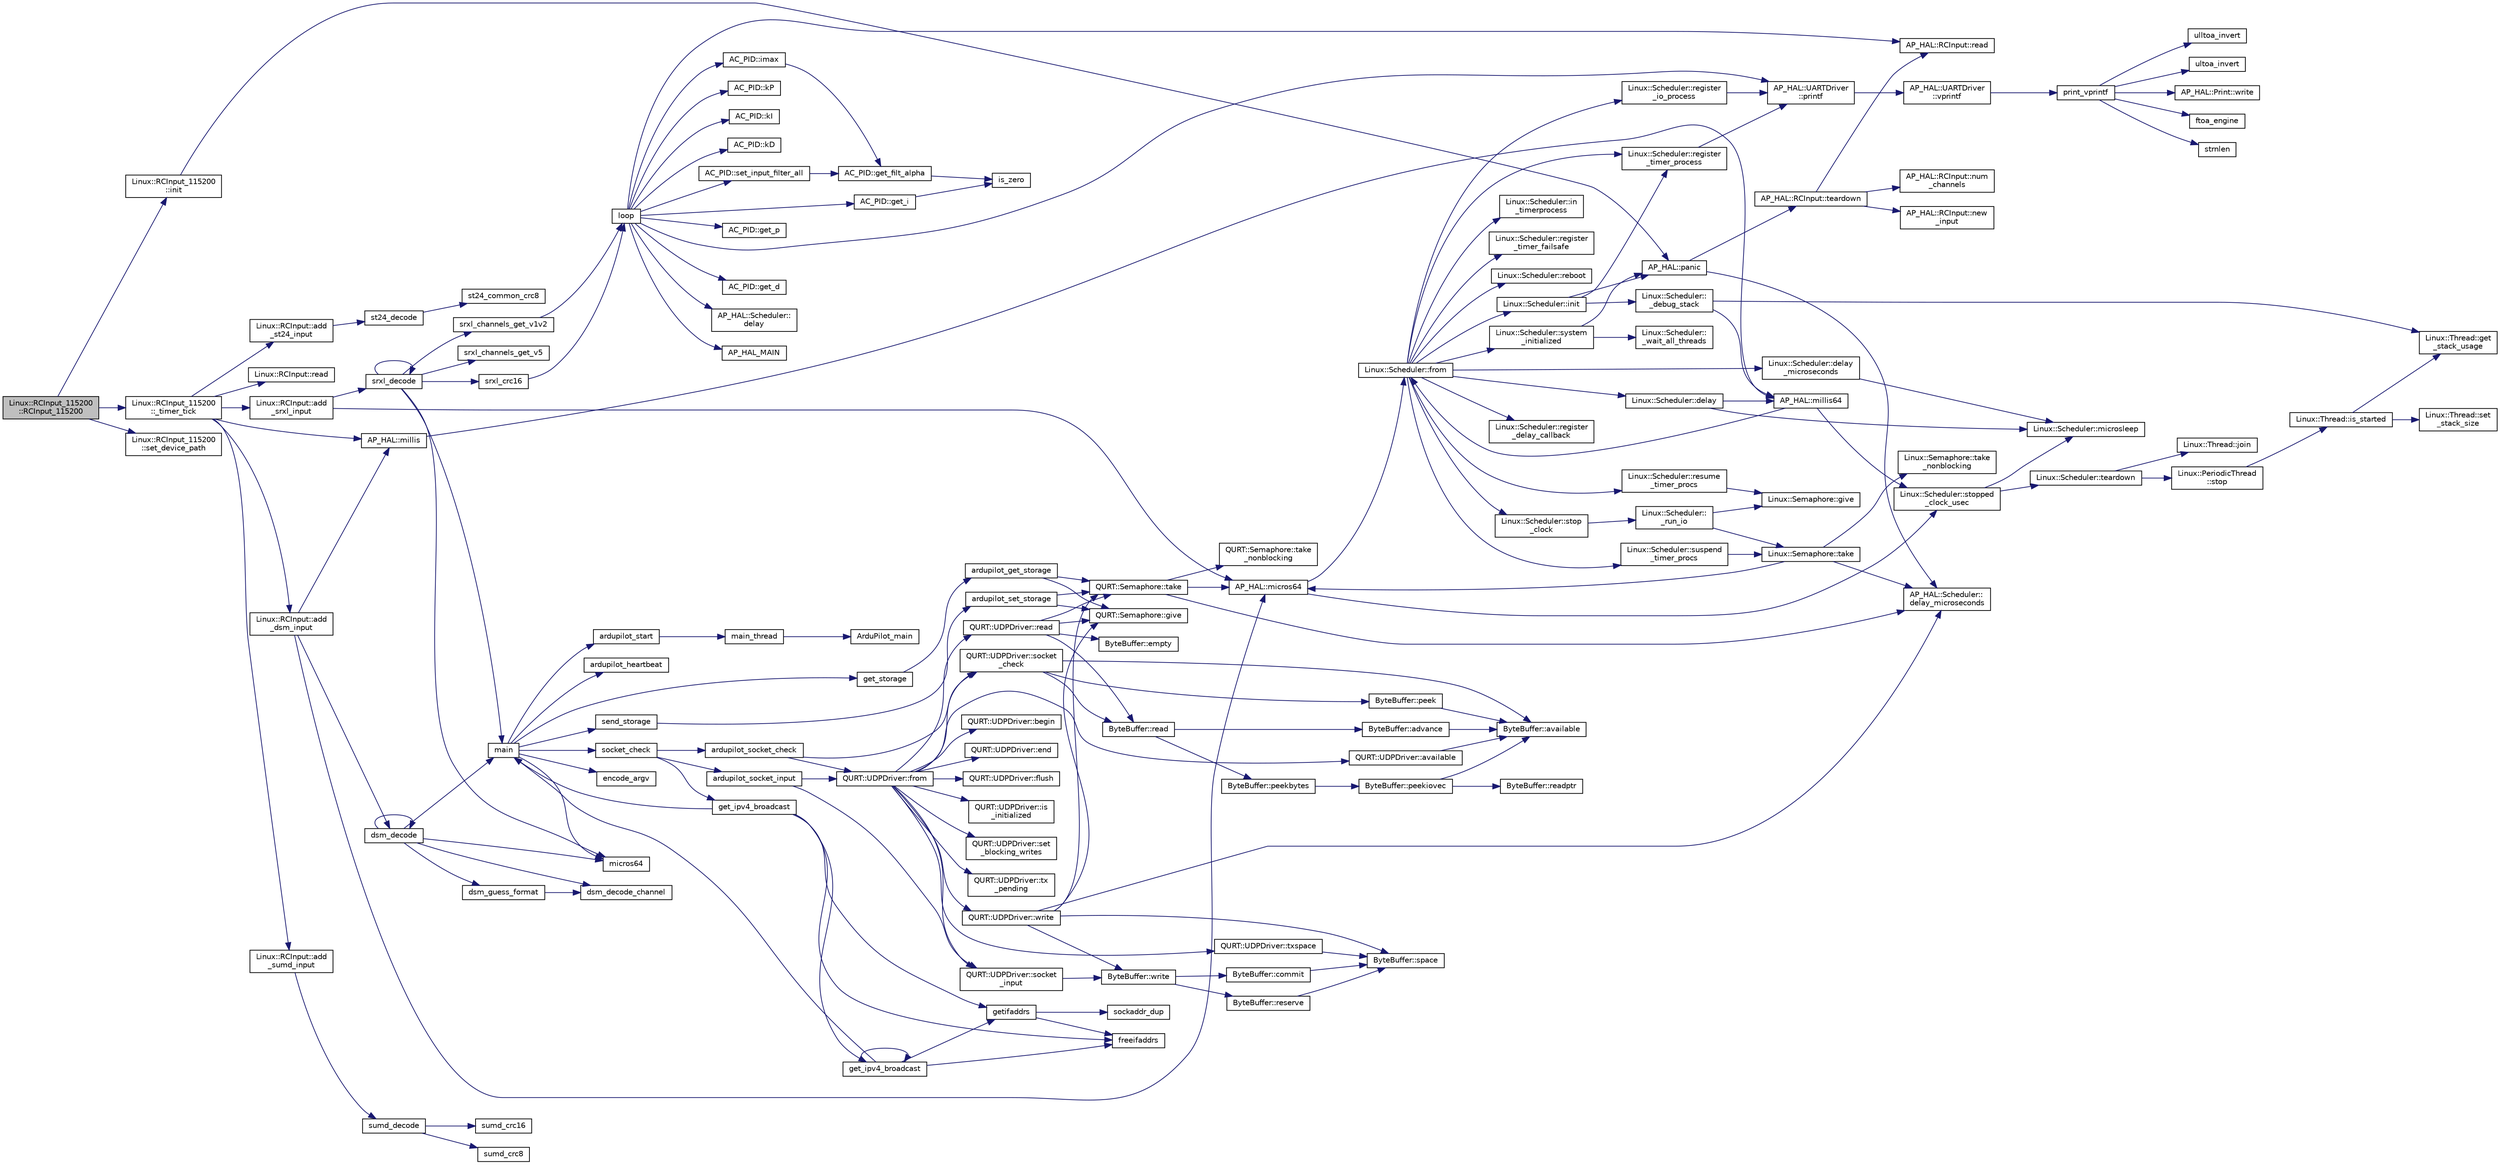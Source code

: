 digraph "Linux::RCInput_115200::RCInput_115200"
{
 // INTERACTIVE_SVG=YES
  edge [fontname="Helvetica",fontsize="10",labelfontname="Helvetica",labelfontsize="10"];
  node [fontname="Helvetica",fontsize="10",shape=record];
  rankdir="LR";
  Node1 [label="Linux::RCInput_115200\l::RCInput_115200",height=0.2,width=0.4,color="black", fillcolor="grey75", style="filled", fontcolor="black"];
  Node1 -> Node2 [color="midnightblue",fontsize="10",style="solid",fontname="Helvetica"];
  Node2 [label="Linux::RCInput_115200\l::init",height=0.2,width=0.4,color="black", fillcolor="white", style="filled",URL="$classLinux_1_1RCInput__115200.html#ac5f5962eea01817e333b68b0f2e8faf0"];
  Node2 -> Node3 [color="midnightblue",fontsize="10",style="solid",fontname="Helvetica"];
  Node3 [label="AP_HAL::panic",height=0.2,width=0.4,color="black", fillcolor="white", style="filled",URL="$namespaceAP__HAL.html#a71832f03d849a0c088f04fc98d3c8143"];
  Node3 -> Node4 [color="midnightblue",fontsize="10",style="solid",fontname="Helvetica"];
  Node4 [label="AP_HAL::RCInput::teardown",height=0.2,width=0.4,color="black", fillcolor="white", style="filled",URL="$classAP__HAL_1_1RCInput.html#a2bea13d38f2b9ae8bf5193a3a69f0a31"];
  Node4 -> Node5 [color="midnightblue",fontsize="10",style="solid",fontname="Helvetica"];
  Node5 [label="AP_HAL::RCInput::new\l_input",height=0.2,width=0.4,color="black", fillcolor="white", style="filled",URL="$classAP__HAL_1_1RCInput.html#aee1fade33080edef83dd7db0fad0f7da"];
  Node4 -> Node6 [color="midnightblue",fontsize="10",style="solid",fontname="Helvetica"];
  Node6 [label="AP_HAL::RCInput::num\l_channels",height=0.2,width=0.4,color="black", fillcolor="white", style="filled",URL="$classAP__HAL_1_1RCInput.html#ae55f959c6115c1f41783af3a2b6c4fcd"];
  Node4 -> Node7 [color="midnightblue",fontsize="10",style="solid",fontname="Helvetica"];
  Node7 [label="AP_HAL::RCInput::read",height=0.2,width=0.4,color="black", fillcolor="white", style="filled",URL="$classAP__HAL_1_1RCInput.html#a078fd7e6d2e6a899009ec674a8e03498"];
  Node3 -> Node8 [color="midnightblue",fontsize="10",style="solid",fontname="Helvetica"];
  Node8 [label="AP_HAL::Scheduler::\ldelay_microseconds",height=0.2,width=0.4,color="black", fillcolor="white", style="filled",URL="$classAP__HAL_1_1Scheduler.html#a78c4f1b1f192ac1c99544b6cc8f099b0"];
  Node1 -> Node9 [color="midnightblue",fontsize="10",style="solid",fontname="Helvetica"];
  Node9 [label="Linux::RCInput_115200\l::_timer_tick",height=0.2,width=0.4,color="black", fillcolor="white", style="filled",URL="$classLinux_1_1RCInput__115200.html#a9805846609a4810fdfa92a6354f7cb45"];
  Node9 -> Node10 [color="midnightblue",fontsize="10",style="solid",fontname="Helvetica"];
  Node10 [label="Linux::RCInput::read",height=0.2,width=0.4,color="black", fillcolor="white", style="filled",URL="$classLinux_1_1RCInput.html#ad865be8e792e722630ccfbea1d06dd3e"];
  Node9 -> Node11 [color="midnightblue",fontsize="10",style="solid",fontname="Helvetica"];
  Node11 [label="Linux::RCInput::add\l_srxl_input",height=0.2,width=0.4,color="black", fillcolor="white", style="filled",URL="$classLinux_1_1RCInput.html#a6edc4ae0ca741df8094586df888ceae1"];
  Node11 -> Node12 [color="midnightblue",fontsize="10",style="solid",fontname="Helvetica"];
  Node12 [label="AP_HAL::micros64",height=0.2,width=0.4,color="black", fillcolor="white", style="filled",URL="$namespaceAP__HAL.html#a7aa0ce7625c9680e30ff4a99940907a5"];
  Node12 -> Node13 [color="midnightblue",fontsize="10",style="solid",fontname="Helvetica"];
  Node13 [label="Linux::Scheduler::from",height=0.2,width=0.4,color="black", fillcolor="white", style="filled",URL="$classLinux_1_1Scheduler.html#a53ecaae0fdc72f85bd57c4b0cff93653"];
  Node13 -> Node14 [color="midnightblue",fontsize="10",style="solid",fontname="Helvetica"];
  Node14 [label="Linux::Scheduler::init",height=0.2,width=0.4,color="black", fillcolor="white", style="filled",URL="$classLinux_1_1Scheduler.html#a3d77c332e051c28c83fb07757e7100bd"];
  Node14 -> Node3 [color="midnightblue",fontsize="10",style="solid",fontname="Helvetica"];
  Node14 -> Node15 [color="midnightblue",fontsize="10",style="solid",fontname="Helvetica"];
  Node15 [label="Linux::Scheduler::register\l_timer_process",height=0.2,width=0.4,color="black", fillcolor="white", style="filled",URL="$classLinux_1_1Scheduler.html#a02a34a123dfebaf360f7010745e1e646"];
  Node15 -> Node16 [color="midnightblue",fontsize="10",style="solid",fontname="Helvetica"];
  Node16 [label="AP_HAL::UARTDriver\l::printf",height=0.2,width=0.4,color="black", fillcolor="white", style="filled",URL="$classAP__HAL_1_1UARTDriver.html#a6ceedc792594e59fc7d80b39a435f027"];
  Node16 -> Node17 [color="midnightblue",fontsize="10",style="solid",fontname="Helvetica"];
  Node17 [label="AP_HAL::UARTDriver\l::vprintf",height=0.2,width=0.4,color="black", fillcolor="white", style="filled",URL="$classAP__HAL_1_1UARTDriver.html#aa8abfb6d6641299472c29ac1edde559f"];
  Node17 -> Node18 [color="midnightblue",fontsize="10",style="solid",fontname="Helvetica"];
  Node18 [label="print_vprintf",height=0.2,width=0.4,color="black", fillcolor="white", style="filled",URL="$print__vprintf_8cpp.html#a1534eaeab54696df96975b56d9f49212"];
  Node18 -> Node19 [color="midnightblue",fontsize="10",style="solid",fontname="Helvetica"];
  Node19 [label="AP_HAL::Print::write",height=0.2,width=0.4,color="black", fillcolor="white", style="filled",URL="$classAP__HAL_1_1Print.html#acc65391952a43334f8f5c9bef341f501"];
  Node18 -> Node20 [color="midnightblue",fontsize="10",style="solid",fontname="Helvetica"];
  Node20 [label="ftoa_engine",height=0.2,width=0.4,color="black", fillcolor="white", style="filled",URL="$ftoa__engine_8cpp.html#a1c28234da8f20b43c85890d4bb452947"];
  Node18 -> Node21 [color="midnightblue",fontsize="10",style="solid",fontname="Helvetica"];
  Node21 [label="strnlen",height=0.2,width=0.4,color="black", fillcolor="white", style="filled",URL="$replace_8cpp.html#a880bcc7b85a09e6254691bebd5344b51"];
  Node18 -> Node22 [color="midnightblue",fontsize="10",style="solid",fontname="Helvetica"];
  Node22 [label="ulltoa_invert",height=0.2,width=0.4,color="black", fillcolor="white", style="filled",URL="$utoa__invert_8cpp.html#a34926f552460b47c414ec4d83b32815c"];
  Node18 -> Node23 [color="midnightblue",fontsize="10",style="solid",fontname="Helvetica"];
  Node23 [label="ultoa_invert",height=0.2,width=0.4,color="black", fillcolor="white", style="filled",URL="$utoa__invert_8cpp.html#a5d99bba8e697c1e11da489d88fca8559"];
  Node14 -> Node24 [color="midnightblue",fontsize="10",style="solid",fontname="Helvetica"];
  Node24 [label="Linux::Scheduler::\l_debug_stack",height=0.2,width=0.4,color="black", fillcolor="white", style="filled",URL="$classLinux_1_1Scheduler.html#a163eb7b285c95b1b1d036fc61d723910"];
  Node24 -> Node25 [color="midnightblue",fontsize="10",style="solid",fontname="Helvetica"];
  Node25 [label="AP_HAL::millis64",height=0.2,width=0.4,color="black", fillcolor="white", style="filled",URL="$namespaceAP__HAL.html#a59336c5fceaf28a76d1df1581a87a25d"];
  Node25 -> Node13 [color="midnightblue",fontsize="10",style="solid",fontname="Helvetica"];
  Node25 -> Node26 [color="midnightblue",fontsize="10",style="solid",fontname="Helvetica"];
  Node26 [label="Linux::Scheduler::stopped\l_clock_usec",height=0.2,width=0.4,color="black", fillcolor="white", style="filled",URL="$classLinux_1_1Scheduler.html#a682b4c34f330f66db5ab4aa5d96e13f9"];
  Node26 -> Node27 [color="midnightblue",fontsize="10",style="solid",fontname="Helvetica"];
  Node27 [label="Linux::Scheduler::microsleep",height=0.2,width=0.4,color="black", fillcolor="white", style="filled",URL="$classLinux_1_1Scheduler.html#a647872aff158b510c56862f51f951538"];
  Node26 -> Node28 [color="midnightblue",fontsize="10",style="solid",fontname="Helvetica"];
  Node28 [label="Linux::Scheduler::teardown",height=0.2,width=0.4,color="black", fillcolor="white", style="filled",URL="$classLinux_1_1Scheduler.html#ab373a83d818679432520ea881044b2a7"];
  Node28 -> Node29 [color="midnightblue",fontsize="10",style="solid",fontname="Helvetica"];
  Node29 [label="Linux::PeriodicThread\l::stop",height=0.2,width=0.4,color="black", fillcolor="white", style="filled",URL="$classLinux_1_1PeriodicThread.html#a136aaf6e713f63b246fc4a2905e6e9a1"];
  Node29 -> Node30 [color="midnightblue",fontsize="10",style="solid",fontname="Helvetica"];
  Node30 [label="Linux::Thread::is_started",height=0.2,width=0.4,color="black", fillcolor="white", style="filled",URL="$classLinux_1_1Thread.html#a240d7b48a9a8eb43638f67295a1819e5"];
  Node30 -> Node31 [color="midnightblue",fontsize="10",style="solid",fontname="Helvetica"];
  Node31 [label="Linux::Thread::get\l_stack_usage",height=0.2,width=0.4,color="black", fillcolor="white", style="filled",URL="$classLinux_1_1Thread.html#a6884970a0811ae21953c57fb98aa6e96"];
  Node30 -> Node32 [color="midnightblue",fontsize="10",style="solid",fontname="Helvetica"];
  Node32 [label="Linux::Thread::set\l_stack_size",height=0.2,width=0.4,color="black", fillcolor="white", style="filled",URL="$classLinux_1_1Thread.html#a8d3282b714faaf68eae534e9276419f0"];
  Node28 -> Node33 [color="midnightblue",fontsize="10",style="solid",fontname="Helvetica"];
  Node33 [label="Linux::Thread::join",height=0.2,width=0.4,color="black", fillcolor="white", style="filled",URL="$classLinux_1_1Thread.html#a32b7d184279634922e2f3b23b584fbcd"];
  Node24 -> Node31 [color="midnightblue",fontsize="10",style="solid",fontname="Helvetica"];
  Node13 -> Node34 [color="midnightblue",fontsize="10",style="solid",fontname="Helvetica"];
  Node34 [label="Linux::Scheduler::delay",height=0.2,width=0.4,color="black", fillcolor="white", style="filled",URL="$classLinux_1_1Scheduler.html#a14f3239ecbb9889823b20dc9de655c2f"];
  Node34 -> Node25 [color="midnightblue",fontsize="10",style="solid",fontname="Helvetica"];
  Node34 -> Node27 [color="midnightblue",fontsize="10",style="solid",fontname="Helvetica"];
  Node13 -> Node35 [color="midnightblue",fontsize="10",style="solid",fontname="Helvetica"];
  Node35 [label="Linux::Scheduler::delay\l_microseconds",height=0.2,width=0.4,color="black", fillcolor="white", style="filled",URL="$classLinux_1_1Scheduler.html#a4cffd5bcba0175bf49c7aa75ff3bf09a"];
  Node35 -> Node27 [color="midnightblue",fontsize="10",style="solid",fontname="Helvetica"];
  Node13 -> Node36 [color="midnightblue",fontsize="10",style="solid",fontname="Helvetica"];
  Node36 [label="Linux::Scheduler::register\l_delay_callback",height=0.2,width=0.4,color="black", fillcolor="white", style="filled",URL="$classLinux_1_1Scheduler.html#a5cb50b637d5fd3e5f9220bc23db0fb3f"];
  Node13 -> Node15 [color="midnightblue",fontsize="10",style="solid",fontname="Helvetica"];
  Node13 -> Node37 [color="midnightblue",fontsize="10",style="solid",fontname="Helvetica"];
  Node37 [label="Linux::Scheduler::register\l_io_process",height=0.2,width=0.4,color="black", fillcolor="white", style="filled",URL="$classLinux_1_1Scheduler.html#aa2be97cb8686d72cc322fb38f69a940c"];
  Node37 -> Node16 [color="midnightblue",fontsize="10",style="solid",fontname="Helvetica"];
  Node13 -> Node38 [color="midnightblue",fontsize="10",style="solid",fontname="Helvetica"];
  Node38 [label="Linux::Scheduler::suspend\l_timer_procs",height=0.2,width=0.4,color="black", fillcolor="white", style="filled",URL="$classLinux_1_1Scheduler.html#abba967d02c28cb0b16a7cebbff9bc6d6"];
  Node38 -> Node39 [color="midnightblue",fontsize="10",style="solid",fontname="Helvetica"];
  Node39 [label="Linux::Semaphore::take",height=0.2,width=0.4,color="black", fillcolor="white", style="filled",URL="$classLinux_1_1Semaphore.html#afc4c8706abb7e68aa4001ea372dc614e"];
  Node39 -> Node40 [color="midnightblue",fontsize="10",style="solid",fontname="Helvetica"];
  Node40 [label="Linux::Semaphore::take\l_nonblocking",height=0.2,width=0.4,color="black", fillcolor="white", style="filled",URL="$classLinux_1_1Semaphore.html#a561b4f40f3a76335f1a686c2aed526f9"];
  Node39 -> Node12 [color="midnightblue",fontsize="10",style="solid",fontname="Helvetica"];
  Node39 -> Node8 [color="midnightblue",fontsize="10",style="solid",fontname="Helvetica"];
  Node13 -> Node41 [color="midnightblue",fontsize="10",style="solid",fontname="Helvetica"];
  Node41 [label="Linux::Scheduler::resume\l_timer_procs",height=0.2,width=0.4,color="black", fillcolor="white", style="filled",URL="$classLinux_1_1Scheduler.html#aee4e701b92cb4721c4de1bfcdcded70c"];
  Node41 -> Node42 [color="midnightblue",fontsize="10",style="solid",fontname="Helvetica"];
  Node42 [label="Linux::Semaphore::give",height=0.2,width=0.4,color="black", fillcolor="white", style="filled",URL="$classLinux_1_1Semaphore.html#a216f91636f64b57b59d43ef64af91624"];
  Node13 -> Node43 [color="midnightblue",fontsize="10",style="solid",fontname="Helvetica"];
  Node43 [label="Linux::Scheduler::in\l_timerprocess",height=0.2,width=0.4,color="black", fillcolor="white", style="filled",URL="$classLinux_1_1Scheduler.html#af23753e7c6bfa97553db215a64235455"];
  Node13 -> Node44 [color="midnightblue",fontsize="10",style="solid",fontname="Helvetica"];
  Node44 [label="Linux::Scheduler::register\l_timer_failsafe",height=0.2,width=0.4,color="black", fillcolor="white", style="filled",URL="$classLinux_1_1Scheduler.html#ac193459e3575c7a0588fdc72250c2044"];
  Node13 -> Node45 [color="midnightblue",fontsize="10",style="solid",fontname="Helvetica"];
  Node45 [label="Linux::Scheduler::system\l_initialized",height=0.2,width=0.4,color="black", fillcolor="white", style="filled",URL="$classLinux_1_1Scheduler.html#ad6070a7ee637adf5101b1e6b6efbf8f6"];
  Node45 -> Node3 [color="midnightblue",fontsize="10",style="solid",fontname="Helvetica"];
  Node45 -> Node46 [color="midnightblue",fontsize="10",style="solid",fontname="Helvetica"];
  Node46 [label="Linux::Scheduler::\l_wait_all_threads",height=0.2,width=0.4,color="black", fillcolor="white", style="filled",URL="$classLinux_1_1Scheduler.html#ac52c8da3f1f4fd79c50bd64379daf399"];
  Node13 -> Node47 [color="midnightblue",fontsize="10",style="solid",fontname="Helvetica"];
  Node47 [label="Linux::Scheduler::reboot",height=0.2,width=0.4,color="black", fillcolor="white", style="filled",URL="$classLinux_1_1Scheduler.html#ae72cfa66c849ffd882ef518c35c71e69"];
  Node13 -> Node48 [color="midnightblue",fontsize="10",style="solid",fontname="Helvetica"];
  Node48 [label="Linux::Scheduler::stop\l_clock",height=0.2,width=0.4,color="black", fillcolor="white", style="filled",URL="$classLinux_1_1Scheduler.html#a392aebafcdfe9a812e4db4b7a9dcce9c"];
  Node48 -> Node49 [color="midnightblue",fontsize="10",style="solid",fontname="Helvetica"];
  Node49 [label="Linux::Scheduler::\l_run_io",height=0.2,width=0.4,color="black", fillcolor="white", style="filled",URL="$classLinux_1_1Scheduler.html#a70b024d7d0886bf47b46cc3ee310d638"];
  Node49 -> Node39 [color="midnightblue",fontsize="10",style="solid",fontname="Helvetica"];
  Node49 -> Node42 [color="midnightblue",fontsize="10",style="solid",fontname="Helvetica"];
  Node12 -> Node26 [color="midnightblue",fontsize="10",style="solid",fontname="Helvetica"];
  Node11 -> Node50 [color="midnightblue",fontsize="10",style="solid",fontname="Helvetica"];
  Node50 [label="srxl_decode",height=0.2,width=0.4,color="black", fillcolor="white", style="filled",URL="$srxl_8cpp.html#ac8ca847087c226aee045c95d3756f90c"];
  Node50 -> Node51 [color="midnightblue",fontsize="10",style="solid",fontname="Helvetica"];
  Node51 [label="srxl_crc16",height=0.2,width=0.4,color="black", fillcolor="white", style="filled",URL="$srxl_8cpp.html#a908bd0e7f23b4226e28fca1dade3546c"];
  Node51 -> Node52 [color="midnightblue",fontsize="10",style="solid",fontname="Helvetica"];
  Node52 [label="loop",height=0.2,width=0.4,color="black", fillcolor="white", style="filled",URL="$AC__PID__test_8cpp.html#afe461d27b9c48d5921c00d521181f12f"];
  Node52 -> Node16 [color="midnightblue",fontsize="10",style="solid",fontname="Helvetica"];
  Node52 -> Node53 [color="midnightblue",fontsize="10",style="solid",fontname="Helvetica"];
  Node53 [label="AC_PID::kP",height=0.2,width=0.4,color="black", fillcolor="white", style="filled",URL="$classAC__PID.html#ac29a8c72a8618d87886599204dcb5b79"];
  Node52 -> Node54 [color="midnightblue",fontsize="10",style="solid",fontname="Helvetica"];
  Node54 [label="AC_PID::kI",height=0.2,width=0.4,color="black", fillcolor="white", style="filled",URL="$classAC__PID.html#af27f5e854a44864911720c12c3d1af0a"];
  Node52 -> Node55 [color="midnightblue",fontsize="10",style="solid",fontname="Helvetica"];
  Node55 [label="AC_PID::kD",height=0.2,width=0.4,color="black", fillcolor="white", style="filled",URL="$classAC__PID.html#a2d7be199fbc437ee472fad5a4308c668"];
  Node52 -> Node56 [color="midnightblue",fontsize="10",style="solid",fontname="Helvetica"];
  Node56 [label="AC_PID::imax",height=0.2,width=0.4,color="black", fillcolor="white", style="filled",URL="$classAC__PID.html#a78d399f4731c6c4e0a1f9a4421b6c066"];
  Node56 -> Node57 [color="midnightblue",fontsize="10",style="solid",fontname="Helvetica"];
  Node57 [label="AC_PID::get_filt_alpha",height=0.2,width=0.4,color="black", fillcolor="white", style="filled",URL="$classAC__PID.html#ac12ffbd4fd053c6152d403b69e07b8e1"];
  Node57 -> Node58 [color="midnightblue",fontsize="10",style="solid",fontname="Helvetica"];
  Node58 [label="is_zero",height=0.2,width=0.4,color="black", fillcolor="white", style="filled",URL="$AP__Math_8h.html#a2a12cce483e9b870da70d30406d82c60"];
  Node52 -> Node7 [color="midnightblue",fontsize="10",style="solid",fontname="Helvetica"];
  Node52 -> Node59 [color="midnightblue",fontsize="10",style="solid",fontname="Helvetica"];
  Node59 [label="AC_PID::set_input_filter_all",height=0.2,width=0.4,color="black", fillcolor="white", style="filled",URL="$classAC__PID.html#ac267330f1299f011febcaaba47994af7"];
  Node59 -> Node57 [color="midnightblue",fontsize="10",style="solid",fontname="Helvetica"];
  Node52 -> Node60 [color="midnightblue",fontsize="10",style="solid",fontname="Helvetica"];
  Node60 [label="AC_PID::get_p",height=0.2,width=0.4,color="black", fillcolor="white", style="filled",URL="$classAC__PID.html#a4808bb2656a1e8d94c713e58a7a2a222"];
  Node52 -> Node61 [color="midnightblue",fontsize="10",style="solid",fontname="Helvetica"];
  Node61 [label="AC_PID::get_i",height=0.2,width=0.4,color="black", fillcolor="white", style="filled",URL="$classAC__PID.html#a2d5bf9811a78c93a396ec1e37ae6fa0a"];
  Node61 -> Node58 [color="midnightblue",fontsize="10",style="solid",fontname="Helvetica"];
  Node52 -> Node62 [color="midnightblue",fontsize="10",style="solid",fontname="Helvetica"];
  Node62 [label="AC_PID::get_d",height=0.2,width=0.4,color="black", fillcolor="white", style="filled",URL="$classAC__PID.html#ad0c0510049ea37401920792e843bec86"];
  Node52 -> Node63 [color="midnightblue",fontsize="10",style="solid",fontname="Helvetica"];
  Node63 [label="AP_HAL::Scheduler::\ldelay",height=0.2,width=0.4,color="black", fillcolor="white", style="filled",URL="$classAP__HAL_1_1Scheduler.html#ab3175e2e6223ccfe82f957e41cc12b26"];
  Node52 -> Node64 [color="midnightblue",fontsize="10",style="solid",fontname="Helvetica"];
  Node64 [label="AP_HAL_MAIN",height=0.2,width=0.4,color="black", fillcolor="white", style="filled",URL="$AC__PID__test_8cpp.html#aa754b8f19697c092a3eb48905d6561e3"];
  Node50 -> Node65 [color="midnightblue",fontsize="10",style="solid",fontname="Helvetica"];
  Node65 [label="srxl_channels_get_v1v2",height=0.2,width=0.4,color="black", fillcolor="white", style="filled",URL="$srxl_8cpp.html#af07d9eda0484746ac9b6908c62320131"];
  Node65 -> Node52 [color="midnightblue",fontsize="10",style="solid",fontname="Helvetica"];
  Node50 -> Node66 [color="midnightblue",fontsize="10",style="solid",fontname="Helvetica"];
  Node66 [label="srxl_channels_get_v5",height=0.2,width=0.4,color="black", fillcolor="white", style="filled",URL="$srxl_8cpp.html#a0dcd120161ed15a04744991785708088"];
  Node50 -> Node67 [color="midnightblue",fontsize="10",style="solid",fontname="Helvetica"];
  Node67 [label="micros64",height=0.2,width=0.4,color="black", fillcolor="white", style="filled",URL="$mainapp_8cpp.html#ad024d3161428b010334dd1d9c8b98cde"];
  Node50 -> Node68 [color="midnightblue",fontsize="10",style="solid",fontname="Helvetica"];
  Node68 [label="main",height=0.2,width=0.4,color="black", fillcolor="white", style="filled",URL="$mainapp_8cpp.html#ac0f2228420376f4db7e1274f2b41667c"];
  Node68 -> Node69 [color="midnightblue",fontsize="10",style="solid",fontname="Helvetica"];
  Node69 [label="send_storage",height=0.2,width=0.4,color="black", fillcolor="white", style="filled",URL="$mainapp_8cpp.html#a701227f5d337c423ba11b8440df75cdb"];
  Node69 -> Node70 [color="midnightblue",fontsize="10",style="solid",fontname="Helvetica"];
  Node70 [label="ardupilot_set_storage",height=0.2,width=0.4,color="black", fillcolor="white", style="filled",URL="$dsp__main_8cpp.html#afa61830afe9cd699edd91416a0620452"];
  Node70 -> Node71 [color="midnightblue",fontsize="10",style="solid",fontname="Helvetica"];
  Node71 [label="QURT::Semaphore::take",height=0.2,width=0.4,color="black", fillcolor="white", style="filled",URL="$classQURT_1_1Semaphore.html#afc4c8706abb7e68aa4001ea372dc614e"];
  Node71 -> Node72 [color="midnightblue",fontsize="10",style="solid",fontname="Helvetica"];
  Node72 [label="QURT::Semaphore::take\l_nonblocking",height=0.2,width=0.4,color="black", fillcolor="white", style="filled",URL="$classQURT_1_1Semaphore.html#a561b4f40f3a76335f1a686c2aed526f9"];
  Node71 -> Node12 [color="midnightblue",fontsize="10",style="solid",fontname="Helvetica"];
  Node71 -> Node8 [color="midnightblue",fontsize="10",style="solid",fontname="Helvetica"];
  Node70 -> Node73 [color="midnightblue",fontsize="10",style="solid",fontname="Helvetica"];
  Node73 [label="QURT::Semaphore::give",height=0.2,width=0.4,color="black", fillcolor="white", style="filled",URL="$classQURT_1_1Semaphore.html#a216f91636f64b57b59d43ef64af91624"];
  Node68 -> Node74 [color="midnightblue",fontsize="10",style="solid",fontname="Helvetica"];
  Node74 [label="encode_argv",height=0.2,width=0.4,color="black", fillcolor="white", style="filled",URL="$mainapp_8cpp.html#a4bf6f7ce76c30cf377a555d21bffa016"];
  Node68 -> Node75 [color="midnightblue",fontsize="10",style="solid",fontname="Helvetica"];
  Node75 [label="ardupilot_start",height=0.2,width=0.4,color="black", fillcolor="white", style="filled",URL="$dsp__main_8cpp.html#a19449a0c59e404c8bd739fe8f03184ba"];
  Node75 -> Node76 [color="midnightblue",fontsize="10",style="solid",fontname="Helvetica"];
  Node76 [label="main_thread",height=0.2,width=0.4,color="black", fillcolor="white", style="filled",URL="$dsp__main_8cpp.html#a2cf07176a9e489e30cbcfe7173ae74fb"];
  Node76 -> Node77 [color="midnightblue",fontsize="10",style="solid",fontname="Helvetica"];
  Node77 [label="ArduPilot_main",height=0.2,width=0.4,color="black", fillcolor="white", style="filled",URL="$dsp__main_8cpp.html#a98e8ae36f81d9c8f9287b8b28106b97e"];
  Node68 -> Node67 [color="midnightblue",fontsize="10",style="solid",fontname="Helvetica"];
  Node68 -> Node78 [color="midnightblue",fontsize="10",style="solid",fontname="Helvetica"];
  Node78 [label="ardupilot_heartbeat",height=0.2,width=0.4,color="black", fillcolor="white", style="filled",URL="$dsp__main_8cpp.html#aef9245167e017e51f103f1f26876663f"];
  Node68 -> Node79 [color="midnightblue",fontsize="10",style="solid",fontname="Helvetica"];
  Node79 [label="get_storage",height=0.2,width=0.4,color="black", fillcolor="white", style="filled",URL="$mainapp_8cpp.html#ad5721bc81c529ee93392d81407d69a93"];
  Node79 -> Node80 [color="midnightblue",fontsize="10",style="solid",fontname="Helvetica"];
  Node80 [label="ardupilot_get_storage",height=0.2,width=0.4,color="black", fillcolor="white", style="filled",URL="$dsp__main_8cpp.html#a4e9fe5732f83bcaa465809dd7b09dc43"];
  Node80 -> Node71 [color="midnightblue",fontsize="10",style="solid",fontname="Helvetica"];
  Node80 -> Node73 [color="midnightblue",fontsize="10",style="solid",fontname="Helvetica"];
  Node68 -> Node81 [color="midnightblue",fontsize="10",style="solid",fontname="Helvetica"];
  Node81 [label="socket_check",height=0.2,width=0.4,color="black", fillcolor="white", style="filled",URL="$mainapp_8cpp.html#ae680637bf2d17fcbec82116f3431746d"];
  Node81 -> Node82 [color="midnightblue",fontsize="10",style="solid",fontname="Helvetica"];
  Node82 [label="ardupilot_socket_input",height=0.2,width=0.4,color="black", fillcolor="white", style="filled",URL="$dsp__main_8cpp.html#af5801a42db82590642b20883f29e7bf2"];
  Node82 -> Node83 [color="midnightblue",fontsize="10",style="solid",fontname="Helvetica"];
  Node83 [label="QURT::UDPDriver::from",height=0.2,width=0.4,color="black", fillcolor="white", style="filled",URL="$classQURT_1_1UDPDriver.html#a2cb741f11f4b83b32d05e38939262038"];
  Node83 -> Node84 [color="midnightblue",fontsize="10",style="solid",fontname="Helvetica"];
  Node84 [label="QURT::UDPDriver::begin",height=0.2,width=0.4,color="black", fillcolor="white", style="filled",URL="$classQURT_1_1UDPDriver.html#a1418ecb88ba8e1025d15e924a1205545"];
  Node83 -> Node85 [color="midnightblue",fontsize="10",style="solid",fontname="Helvetica"];
  Node85 [label="QURT::UDPDriver::end",height=0.2,width=0.4,color="black", fillcolor="white", style="filled",URL="$classQURT_1_1UDPDriver.html#a603aa0965b54041c6210dbb72ed7f5f1"];
  Node83 -> Node86 [color="midnightblue",fontsize="10",style="solid",fontname="Helvetica"];
  Node86 [label="QURT::UDPDriver::flush",height=0.2,width=0.4,color="black", fillcolor="white", style="filled",URL="$classQURT_1_1UDPDriver.html#a58ca54f8fbef4815435bf2066cb4d13c"];
  Node83 -> Node87 [color="midnightblue",fontsize="10",style="solid",fontname="Helvetica"];
  Node87 [label="QURT::UDPDriver::is\l_initialized",height=0.2,width=0.4,color="black", fillcolor="white", style="filled",URL="$classQURT_1_1UDPDriver.html#a4872758e70791d284570a235bb31c512"];
  Node83 -> Node88 [color="midnightblue",fontsize="10",style="solid",fontname="Helvetica"];
  Node88 [label="QURT::UDPDriver::set\l_blocking_writes",height=0.2,width=0.4,color="black", fillcolor="white", style="filled",URL="$classQURT_1_1UDPDriver.html#abaad57a031e24ff56c0d544eb324db71"];
  Node83 -> Node89 [color="midnightblue",fontsize="10",style="solid",fontname="Helvetica"];
  Node89 [label="QURT::UDPDriver::tx\l_pending",height=0.2,width=0.4,color="black", fillcolor="white", style="filled",URL="$classQURT_1_1UDPDriver.html#aa607499db3d38ed3c9cb1676c76f6200"];
  Node83 -> Node90 [color="midnightblue",fontsize="10",style="solid",fontname="Helvetica"];
  Node90 [label="QURT::UDPDriver::available",height=0.2,width=0.4,color="black", fillcolor="white", style="filled",URL="$classQURT_1_1UDPDriver.html#abfc7946e62c683f37085d4837788fb51"];
  Node90 -> Node91 [color="midnightblue",fontsize="10",style="solid",fontname="Helvetica"];
  Node91 [label="ByteBuffer::available",height=0.2,width=0.4,color="black", fillcolor="white", style="filled",URL="$classByteBuffer.html#aacbc04305e267a33a431f8736f8d0d5d"];
  Node83 -> Node92 [color="midnightblue",fontsize="10",style="solid",fontname="Helvetica"];
  Node92 [label="QURT::UDPDriver::txspace",height=0.2,width=0.4,color="black", fillcolor="white", style="filled",URL="$classQURT_1_1UDPDriver.html#adca1d546ae30552b29fea3dd984d14dd"];
  Node92 -> Node93 [color="midnightblue",fontsize="10",style="solid",fontname="Helvetica"];
  Node93 [label="ByteBuffer::space",height=0.2,width=0.4,color="black", fillcolor="white", style="filled",URL="$classByteBuffer.html#a3b74f00bbdcb833f98ed59facfa41478"];
  Node83 -> Node94 [color="midnightblue",fontsize="10",style="solid",fontname="Helvetica"];
  Node94 [label="QURT::UDPDriver::read",height=0.2,width=0.4,color="black", fillcolor="white", style="filled",URL="$classQURT_1_1UDPDriver.html#a8da755c0d73dcaee9303370b3cf0e276"];
  Node94 -> Node71 [color="midnightblue",fontsize="10",style="solid",fontname="Helvetica"];
  Node94 -> Node95 [color="midnightblue",fontsize="10",style="solid",fontname="Helvetica"];
  Node95 [label="ByteBuffer::empty",height=0.2,width=0.4,color="black", fillcolor="white", style="filled",URL="$classByteBuffer.html#a2def7230312ba5067bc784d322f4d7b4"];
  Node94 -> Node73 [color="midnightblue",fontsize="10",style="solid",fontname="Helvetica"];
  Node94 -> Node96 [color="midnightblue",fontsize="10",style="solid",fontname="Helvetica"];
  Node96 [label="ByteBuffer::read",height=0.2,width=0.4,color="black", fillcolor="white", style="filled",URL="$classByteBuffer.html#ac9f5cce862fd90705d27cf1d7ba24ebc"];
  Node96 -> Node97 [color="midnightblue",fontsize="10",style="solid",fontname="Helvetica"];
  Node97 [label="ByteBuffer::peekbytes",height=0.2,width=0.4,color="black", fillcolor="white", style="filled",URL="$classByteBuffer.html#af34d398a28a23bf19cad598487eeb54d"];
  Node97 -> Node98 [color="midnightblue",fontsize="10",style="solid",fontname="Helvetica"];
  Node98 [label="ByteBuffer::peekiovec",height=0.2,width=0.4,color="black", fillcolor="white", style="filled",URL="$classByteBuffer.html#a413289b6d4cc7f9550b9c75dc7e886d5"];
  Node98 -> Node91 [color="midnightblue",fontsize="10",style="solid",fontname="Helvetica"];
  Node98 -> Node99 [color="midnightblue",fontsize="10",style="solid",fontname="Helvetica"];
  Node99 [label="ByteBuffer::readptr",height=0.2,width=0.4,color="black", fillcolor="white", style="filled",URL="$classByteBuffer.html#ac8877785d9931ae293a216b46951b4a1"];
  Node96 -> Node100 [color="midnightblue",fontsize="10",style="solid",fontname="Helvetica"];
  Node100 [label="ByteBuffer::advance",height=0.2,width=0.4,color="black", fillcolor="white", style="filled",URL="$classByteBuffer.html#a876a74665a4f4358cf2a57941543d0d6"];
  Node100 -> Node91 [color="midnightblue",fontsize="10",style="solid",fontname="Helvetica"];
  Node83 -> Node101 [color="midnightblue",fontsize="10",style="solid",fontname="Helvetica"];
  Node101 [label="QURT::UDPDriver::write",height=0.2,width=0.4,color="black", fillcolor="white", style="filled",URL="$classQURT_1_1UDPDriver.html#a04b55285efed068e5d934e7c36514f9e"];
  Node101 -> Node71 [color="midnightblue",fontsize="10",style="solid",fontname="Helvetica"];
  Node101 -> Node93 [color="midnightblue",fontsize="10",style="solid",fontname="Helvetica"];
  Node101 -> Node73 [color="midnightblue",fontsize="10",style="solid",fontname="Helvetica"];
  Node101 -> Node8 [color="midnightblue",fontsize="10",style="solid",fontname="Helvetica"];
  Node101 -> Node102 [color="midnightblue",fontsize="10",style="solid",fontname="Helvetica"];
  Node102 [label="ByteBuffer::write",height=0.2,width=0.4,color="black", fillcolor="white", style="filled",URL="$classByteBuffer.html#ac57883bb2bce8263d26221a250f452dc"];
  Node102 -> Node103 [color="midnightblue",fontsize="10",style="solid",fontname="Helvetica"];
  Node103 [label="ByteBuffer::reserve",height=0.2,width=0.4,color="black", fillcolor="white", style="filled",URL="$classByteBuffer.html#ad5f9e7af638987efeadb7b4bb9c0ae28"];
  Node103 -> Node93 [color="midnightblue",fontsize="10",style="solid",fontname="Helvetica"];
  Node102 -> Node104 [color="midnightblue",fontsize="10",style="solid",fontname="Helvetica"];
  Node104 [label="ByteBuffer::commit",height=0.2,width=0.4,color="black", fillcolor="white", style="filled",URL="$classByteBuffer.html#a866914509694b8f71af1280ad2eba222"];
  Node104 -> Node93 [color="midnightblue",fontsize="10",style="solid",fontname="Helvetica"];
  Node83 -> Node105 [color="midnightblue",fontsize="10",style="solid",fontname="Helvetica"];
  Node105 [label="QURT::UDPDriver::socket\l_check",height=0.2,width=0.4,color="black", fillcolor="white", style="filled",URL="$classQURT_1_1UDPDriver.html#a9982544305a8606a75615b875ba2c593"];
  Node105 -> Node91 [color="midnightblue",fontsize="10",style="solid",fontname="Helvetica"];
  Node105 -> Node106 [color="midnightblue",fontsize="10",style="solid",fontname="Helvetica"];
  Node106 [label="ByteBuffer::peek",height=0.2,width=0.4,color="black", fillcolor="white", style="filled",URL="$classByteBuffer.html#afe100bddde679bb1130338073ec5a9a9"];
  Node106 -> Node91 [color="midnightblue",fontsize="10",style="solid",fontname="Helvetica"];
  Node105 -> Node96 [color="midnightblue",fontsize="10",style="solid",fontname="Helvetica"];
  Node83 -> Node107 [color="midnightblue",fontsize="10",style="solid",fontname="Helvetica"];
  Node107 [label="QURT::UDPDriver::socket\l_input",height=0.2,width=0.4,color="black", fillcolor="white", style="filled",URL="$classQURT_1_1UDPDriver.html#ab30f519639ec8728e0ea7e636750b2ea"];
  Node107 -> Node102 [color="midnightblue",fontsize="10",style="solid",fontname="Helvetica"];
  Node82 -> Node107 [color="midnightblue",fontsize="10",style="solid",fontname="Helvetica"];
  Node81 -> Node108 [color="midnightblue",fontsize="10",style="solid",fontname="Helvetica"];
  Node108 [label="get_ipv4_broadcast",height=0.2,width=0.4,color="black", fillcolor="white", style="filled",URL="$mainapp_8cpp.html#aadbd2dde6003f95c52b35a8ce897ba5b"];
  Node108 -> Node109 [color="midnightblue",fontsize="10",style="solid",fontname="Helvetica"];
  Node109 [label="getifaddrs",height=0.2,width=0.4,color="black", fillcolor="white", style="filled",URL="$getifaddrs_8cpp.html#a8cf24b33e6cb7c298d405b15359f503c"];
  Node109 -> Node110 [color="midnightblue",fontsize="10",style="solid",fontname="Helvetica"];
  Node110 [label="freeifaddrs",height=0.2,width=0.4,color="black", fillcolor="white", style="filled",URL="$getifaddrs_8cpp.html#abfdd6ca5469fe73ed88ba94bf8db57cc"];
  Node109 -> Node111 [color="midnightblue",fontsize="10",style="solid",fontname="Helvetica"];
  Node111 [label="sockaddr_dup",height=0.2,width=0.4,color="black", fillcolor="white", style="filled",URL="$getifaddrs_8cpp.html#ae3029c1beeca503969d1fde413323f17"];
  Node108 -> Node110 [color="midnightblue",fontsize="10",style="solid",fontname="Helvetica"];
  Node108 -> Node68 [color="midnightblue",fontsize="10",style="solid",fontname="Helvetica"];
  Node108 -> Node112 [color="midnightblue",fontsize="10",style="solid",fontname="Helvetica"];
  Node112 [label="get_ipv4_broadcast",height=0.2,width=0.4,color="black", fillcolor="white", style="filled",URL="$getifaddrs_8cpp.html#aadbd2dde6003f95c52b35a8ce897ba5b"];
  Node112 -> Node109 [color="midnightblue",fontsize="10",style="solid",fontname="Helvetica"];
  Node112 -> Node110 [color="midnightblue",fontsize="10",style="solid",fontname="Helvetica"];
  Node112 -> Node68 [color="midnightblue",fontsize="10",style="solid",fontname="Helvetica"];
  Node112 -> Node112 [color="midnightblue",fontsize="10",style="solid",fontname="Helvetica"];
  Node81 -> Node113 [color="midnightblue",fontsize="10",style="solid",fontname="Helvetica"];
  Node113 [label="ardupilot_socket_check",height=0.2,width=0.4,color="black", fillcolor="white", style="filled",URL="$dsp__main_8cpp.html#a5825e7155176d5bbb4a45c3893caf5a1"];
  Node113 -> Node83 [color="midnightblue",fontsize="10",style="solid",fontname="Helvetica"];
  Node113 -> Node105 [color="midnightblue",fontsize="10",style="solid",fontname="Helvetica"];
  Node50 -> Node50 [color="midnightblue",fontsize="10",style="solid",fontname="Helvetica"];
  Node9 -> Node114 [color="midnightblue",fontsize="10",style="solid",fontname="Helvetica"];
  Node114 [label="Linux::RCInput::add\l_sumd_input",height=0.2,width=0.4,color="black", fillcolor="white", style="filled",URL="$classLinux_1_1RCInput.html#a8ae531a3b8e4252146039e975c053aac"];
  Node114 -> Node115 [color="midnightblue",fontsize="10",style="solid",fontname="Helvetica"];
  Node115 [label="sumd_decode",height=0.2,width=0.4,color="black", fillcolor="white", style="filled",URL="$sumd_8cpp.html#a6ab4dc192d022ac9abb5d15d4796686e"];
  Node115 -> Node116 [color="midnightblue",fontsize="10",style="solid",fontname="Helvetica"];
  Node116 [label="sumd_crc16",height=0.2,width=0.4,color="black", fillcolor="white", style="filled",URL="$sumd_8cpp.html#ae3a17bc7e4797e0954d1396fdc9c5ebe"];
  Node115 -> Node117 [color="midnightblue",fontsize="10",style="solid",fontname="Helvetica"];
  Node117 [label="sumd_crc8",height=0.2,width=0.4,color="black", fillcolor="white", style="filled",URL="$sumd_8cpp.html#a60d330f1a3f744e25bb7075151e91e55"];
  Node9 -> Node118 [color="midnightblue",fontsize="10",style="solid",fontname="Helvetica"];
  Node118 [label="Linux::RCInput::add\l_dsm_input",height=0.2,width=0.4,color="black", fillcolor="white", style="filled",URL="$classLinux_1_1RCInput.html#a25136c569dd0745cad9ed02cefd87e54"];
  Node118 -> Node119 [color="midnightblue",fontsize="10",style="solid",fontname="Helvetica"];
  Node119 [label="AP_HAL::millis",height=0.2,width=0.4,color="black", fillcolor="white", style="filled",URL="$namespaceAP__HAL.html#a77dffbb18891996280308e21316ec186"];
  Node119 -> Node25 [color="midnightblue",fontsize="10",style="solid",fontname="Helvetica"];
  Node118 -> Node120 [color="midnightblue",fontsize="10",style="solid",fontname="Helvetica"];
  Node120 [label="dsm_decode",height=0.2,width=0.4,color="black", fillcolor="white", style="filled",URL="$dsm_8cpp.html#a7b7c65c600dd4eacc1eb714df3621192"];
  Node120 -> Node121 [color="midnightblue",fontsize="10",style="solid",fontname="Helvetica"];
  Node121 [label="dsm_guess_format",height=0.2,width=0.4,color="black", fillcolor="white", style="filled",URL="$dsm_8cpp.html#ac4b7f20336ae87e6426bfd94be23bb37"];
  Node121 -> Node122 [color="midnightblue",fontsize="10",style="solid",fontname="Helvetica"];
  Node122 [label="dsm_decode_channel",height=0.2,width=0.4,color="black", fillcolor="white", style="filled",URL="$dsm_8cpp.html#a155e9a9889d2e342ea3bf13aaaa4458d"];
  Node120 -> Node122 [color="midnightblue",fontsize="10",style="solid",fontname="Helvetica"];
  Node120 -> Node120 [color="midnightblue",fontsize="10",style="solid",fontname="Helvetica"];
  Node120 -> Node67 [color="midnightblue",fontsize="10",style="solid",fontname="Helvetica"];
  Node120 -> Node68 [color="midnightblue",fontsize="10",style="solid",fontname="Helvetica"];
  Node118 -> Node12 [color="midnightblue",fontsize="10",style="solid",fontname="Helvetica"];
  Node9 -> Node123 [color="midnightblue",fontsize="10",style="solid",fontname="Helvetica"];
  Node123 [label="Linux::RCInput::add\l_st24_input",height=0.2,width=0.4,color="black", fillcolor="white", style="filled",URL="$classLinux_1_1RCInput.html#ac4f06d4bb9462c7681645418276a2cdd"];
  Node123 -> Node124 [color="midnightblue",fontsize="10",style="solid",fontname="Helvetica"];
  Node124 [label="st24_decode",height=0.2,width=0.4,color="black", fillcolor="white", style="filled",URL="$st24_8cpp.html#ad838aadec4448aab874ab4fd3cd7de14"];
  Node124 -> Node125 [color="midnightblue",fontsize="10",style="solid",fontname="Helvetica"];
  Node125 [label="st24_common_crc8",height=0.2,width=0.4,color="black", fillcolor="white", style="filled",URL="$st24_8cpp.html#a4fd0f2a241a228a888225e5be78b1eef"];
  Node9 -> Node119 [color="midnightblue",fontsize="10",style="solid",fontname="Helvetica"];
  Node1 -> Node126 [color="midnightblue",fontsize="10",style="solid",fontname="Helvetica"];
  Node126 [label="Linux::RCInput_115200\l::set_device_path",height=0.2,width=0.4,color="black", fillcolor="white", style="filled",URL="$classLinux_1_1RCInput__115200.html#ab324126a6b470261eb9f855e22e5f157"];
}
